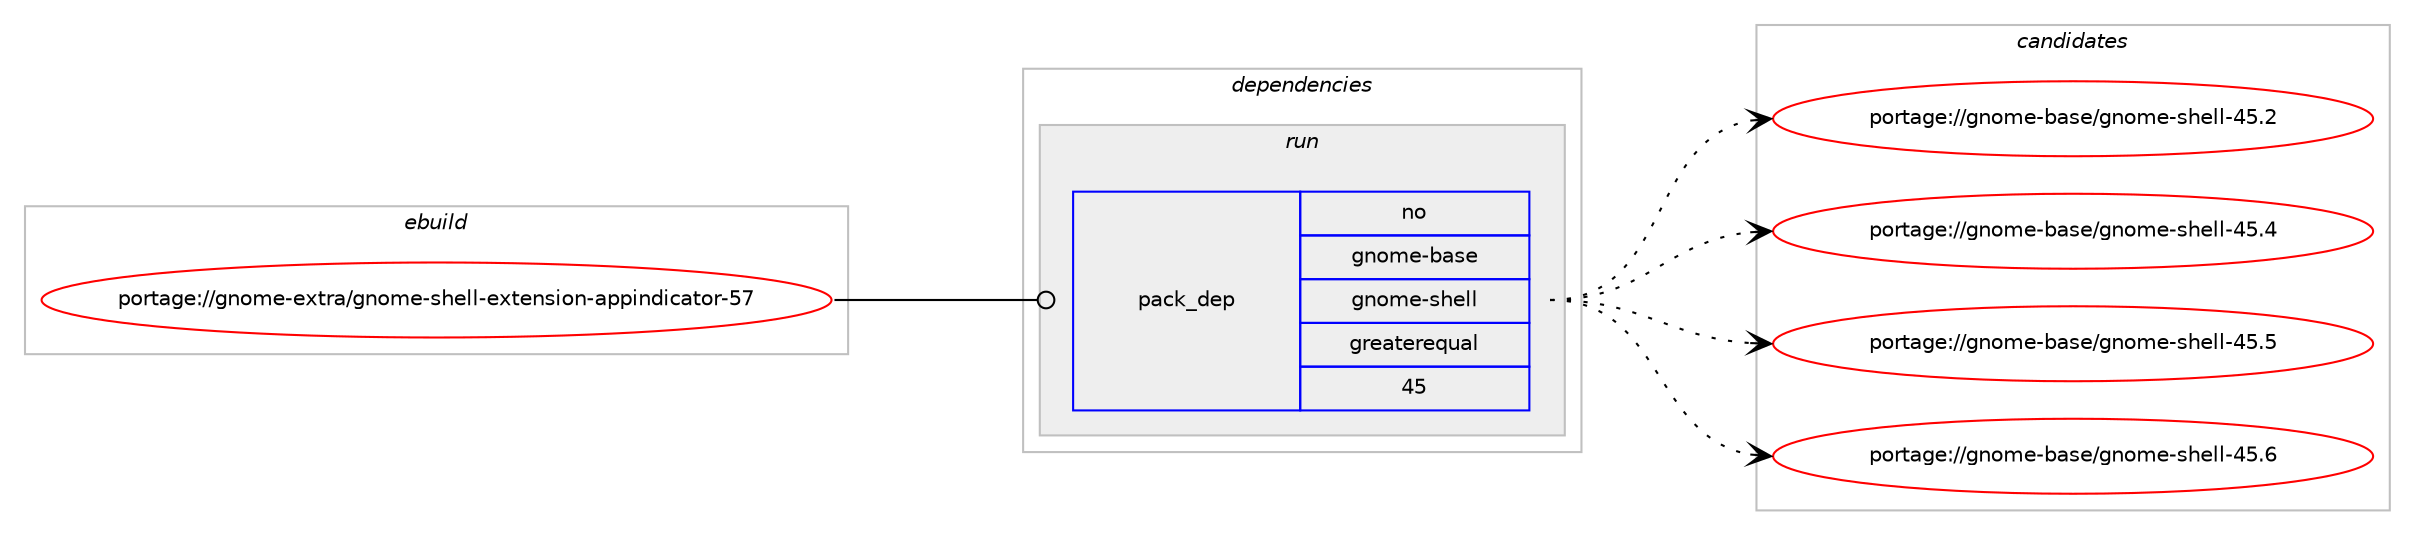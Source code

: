 digraph prolog {

# *************
# Graph options
# *************

newrank=true;
concentrate=true;
compound=true;
graph [rankdir=LR,fontname=Helvetica,fontsize=10,ranksep=1.5];#, ranksep=2.5, nodesep=0.2];
edge  [arrowhead=vee];
node  [fontname=Helvetica,fontsize=10];

# **********
# The ebuild
# **********

subgraph cluster_leftcol {
color=gray;
rank=same;
label=<<i>ebuild</i>>;
id [label="portage://gnome-extra/gnome-shell-extension-appindicator-57", color=red, width=4, href="../gnome-extra/gnome-shell-extension-appindicator-57.svg"];
}

# ****************
# The dependencies
# ****************

subgraph cluster_midcol {
color=gray;
label=<<i>dependencies</i>>;
subgraph cluster_compile {
fillcolor="#eeeeee";
style=filled;
label=<<i>compile</i>>;
}
subgraph cluster_compileandrun {
fillcolor="#eeeeee";
style=filled;
label=<<i>compile and run</i>>;
}
subgraph cluster_run {
fillcolor="#eeeeee";
style=filled;
label=<<i>run</i>>;
# *** BEGIN UNKNOWN DEPENDENCY TYPE (TODO) ***
# id -> package_dependency(portage://gnome-extra/gnome-shell-extension-appindicator-57,run,no,app-eselect,eselect-gnome-shell-extensions,none,[,,],[],[])
# *** END UNKNOWN DEPENDENCY TYPE (TODO) ***

subgraph pack54010 {
dependency119822 [label=<<TABLE BORDER="0" CELLBORDER="1" CELLSPACING="0" CELLPADDING="4" WIDTH="220"><TR><TD ROWSPAN="6" CELLPADDING="30">pack_dep</TD></TR><TR><TD WIDTH="110">no</TD></TR><TR><TD>gnome-base</TD></TR><TR><TD>gnome-shell</TD></TR><TR><TD>greaterequal</TD></TR><TR><TD>45</TD></TR></TABLE>>, shape=none, color=blue];
}
id:e -> dependency119822:w [weight=20,style="solid",arrowhead="odot"];
}
}

# **************
# The candidates
# **************

subgraph cluster_choices {
rank=same;
color=gray;
label=<<i>candidates</i>>;

subgraph choice54010 {
color=black;
nodesep=1;
choice10311011110910145989711510147103110111109101451151041011081084552534650 [label="portage://gnome-base/gnome-shell-45.2", color=red, width=4,href="../gnome-base/gnome-shell-45.2.svg"];
choice10311011110910145989711510147103110111109101451151041011081084552534652 [label="portage://gnome-base/gnome-shell-45.4", color=red, width=4,href="../gnome-base/gnome-shell-45.4.svg"];
choice10311011110910145989711510147103110111109101451151041011081084552534653 [label="portage://gnome-base/gnome-shell-45.5", color=red, width=4,href="../gnome-base/gnome-shell-45.5.svg"];
choice10311011110910145989711510147103110111109101451151041011081084552534654 [label="portage://gnome-base/gnome-shell-45.6", color=red, width=4,href="../gnome-base/gnome-shell-45.6.svg"];
dependency119822:e -> choice10311011110910145989711510147103110111109101451151041011081084552534650:w [style=dotted,weight="100"];
dependency119822:e -> choice10311011110910145989711510147103110111109101451151041011081084552534652:w [style=dotted,weight="100"];
dependency119822:e -> choice10311011110910145989711510147103110111109101451151041011081084552534653:w [style=dotted,weight="100"];
dependency119822:e -> choice10311011110910145989711510147103110111109101451151041011081084552534654:w [style=dotted,weight="100"];
}
}

}
